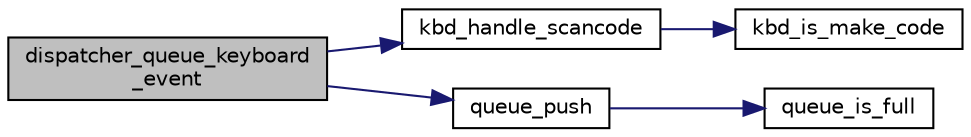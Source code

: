 digraph "dispatcher_queue_keyboard_event"
{
 // LATEX_PDF_SIZE
  edge [fontname="Helvetica",fontsize="10",labelfontname="Helvetica",labelfontsize="10"];
  node [fontname="Helvetica",fontsize="10",shape=record];
  rankdir="LR";
  Node1 [label="dispatcher_queue_keyboard\l_event",height=0.2,width=0.4,color="black", fillcolor="grey75", style="filled", fontcolor="black",tooltip="Retrieves keyboard state and adds a keyboard event to the event queue."];
  Node1 -> Node2 [color="midnightblue",fontsize="10",style="solid",fontname="Helvetica"];
  Node2 [label="kbd_handle_scancode",height=0.2,width=0.4,color="black", fillcolor="white", style="filled",URL="$group__keyboard.html#ga4d4099244ffb934502e579e9ffb8f316",tooltip="Transforms a scancode into organized information about the keys pressed in the form of kbd_event_t."];
  Node2 -> Node3 [color="midnightblue",fontsize="10",style="solid",fontname="Helvetica"];
  Node3 [label="kbd_is_make_code",height=0.2,width=0.4,color="black", fillcolor="white", style="filled",URL="$group__keyboard.html#gad4630c76a71623b08383f3a37fa64e22",tooltip="Checks if a given scancode is a make code."];
  Node1 -> Node4 [color="midnightblue",fontsize="10",style="solid",fontname="Helvetica"];
  Node4 [label="queue_push",height=0.2,width=0.4,color="black", fillcolor="white", style="filled",URL="$group__queue.html#gaa54578828a1b5676bb99a535c617e1a2",tooltip="Adds an element to the back of the given queue."];
  Node4 -> Node5 [color="midnightblue",fontsize="10",style="solid",fontname="Helvetica"];
  Node5 [label="queue_is_full",height=0.2,width=0.4,color="black", fillcolor="white", style="filled",URL="$group__queue.html#gae1cd6b62453b7f57525be17a53885800",tooltip="Checks if a given queue is full."];
}
